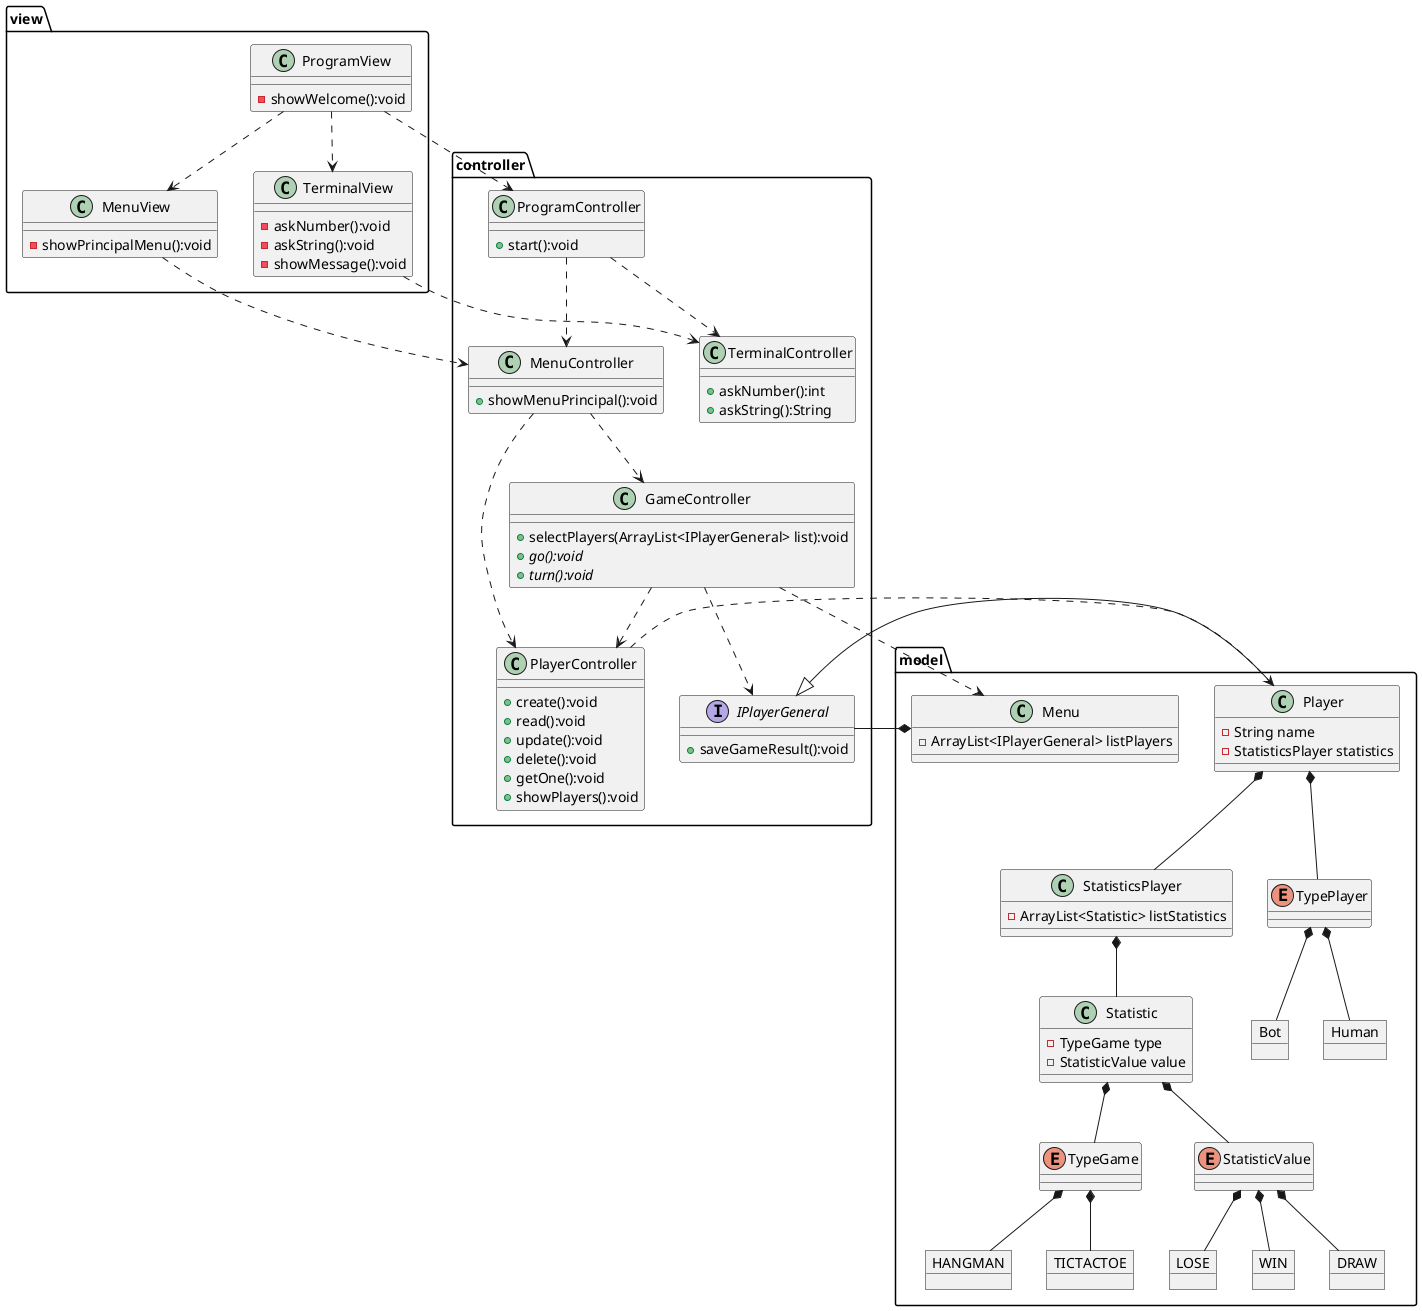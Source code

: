 @startuml MvcGeneral


package model{

    class Player{
        -String name
        -StatisticsPlayer statistics
    } 



    class StatisticsPlayer {
        -ArrayList<Statistic> listStatistics
    }

    class Statistic {
        -TypeGame type
        -StatisticValue value
    }

    class Menu{
        -ArrayList<IPlayerGeneral> listPlayers
    }

    enum TypeGame {}
    object HANGMAN
    object TICTACTOE

    enum TypePlayer {}
    object Bot
    object Human

    enum StatisticValue {}
    object DRAW
    object LOSE
    object WIN

}

package view{

    class ProgramView{
        -showWelcome():void
    }

    class MenuView{
        -showPrincipalMenu():void
    }

    class TerminalView{
        -askNumber():void
        -askString():void
        -showMessage():void
    }

}

package controller {

    class ProgramController{
        +start():void
    }

    class MenuController {
        +showMenuPrincipal():void

    }

    class GameController{
        +selectPlayers(ArrayList<IPlayerGeneral> list):void
        +{abstract}go():void
        +{abstract}turn():void
    }

    class TerminalController{
        +askNumber():int
        +askString():String

    }

    class PlayerController{
        +create():void
        +read():void
        +update():void
        +delete():void
        +getOne():void
        +showPlayers():void
    }

    interface IPlayerGeneral{
        +saveGameResult():void
    }


}




Menu *-- IPlayerGeneral
Player *-- StatisticsPlayer
StatisticsPlayer *-- Statistic
Player --|> IPlayerGeneral
Statistic *-- TypeGame
TypeGame *-- HANGMAN 
TypeGame *-- TICTACTOE

ProgramController ..> TerminalController
ProgramController ..> MenuController
MenuController ..> GameController
MenuController ..> PlayerController
GameController ..> PlayerController
GameController ..> IPlayerGeneral

Statistic *-- StatisticValue
StatisticValue *-- DRAW
StatisticValue *-- LOSE 
StatisticValue *-- WIN

Player *-- TypePlayer
TypePlayer *-- Bot
TypePlayer *-- Human

ProgramView ..> MenuView
ProgramView ..> TerminalView
ProgramView ..> ProgramController
MenuView ..> MenuController
TerminalView ..> TerminalController

PlayerController ..> Player
GameController ..> Menu


@enduml